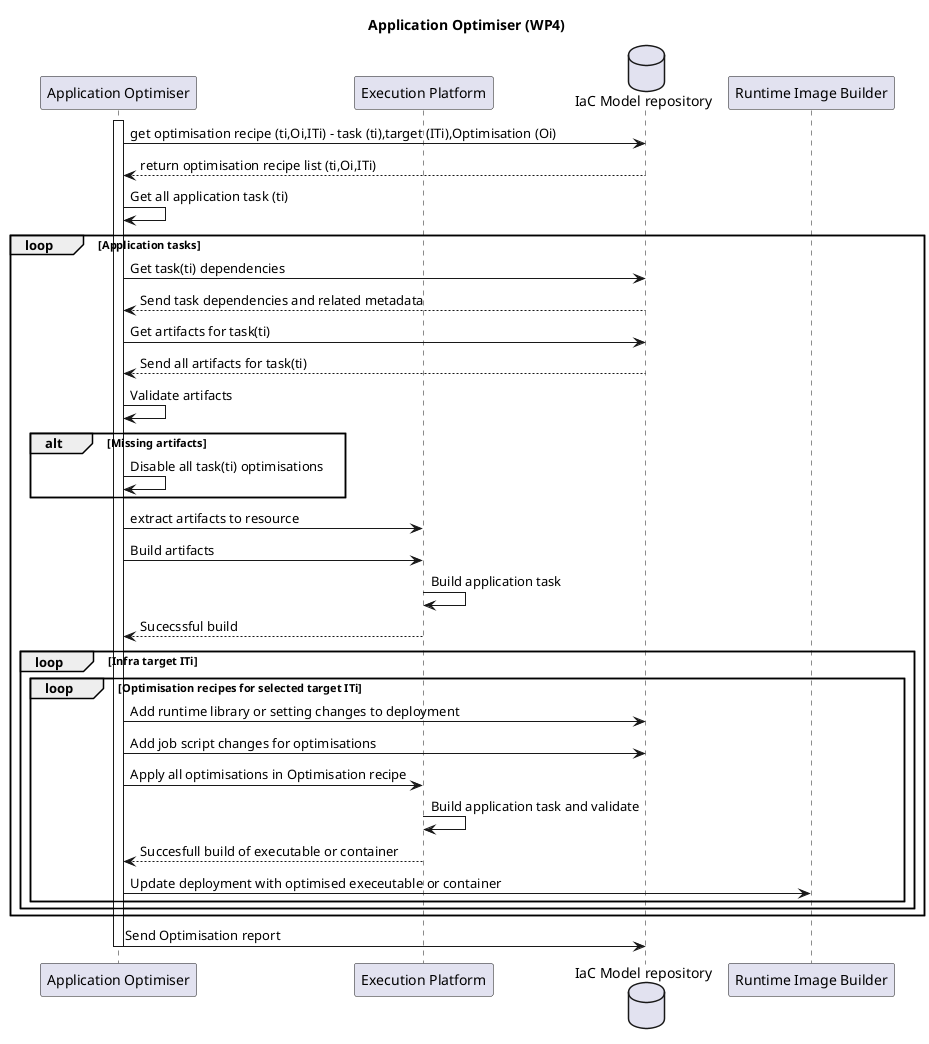 @startuml

title Application Optimiser (WP4)
participant "Application Optimiser" as soda
participant "Execution Platform" as res
database "IaC Model repository" as model
participant "Runtime Image Builder" as image
activate soda
soda->model: get optimisation recipe (ti,Oi,ITi) - task (ti),target (ITi),Optimisation (Oi)
model-->soda: return optimisation recipe list (ti,Oi,ITi)
soda->soda: Get all application task (ti)
loop Application tasks
    soda->model: Get task(ti) dependencies
    model-->soda: Send task dependencies and related metadata
    soda->model: Get artifacts for task(ti)
    model-->soda: Send all artifacts for task(ti)
    soda->soda: Validate artifacts
    alt Missing artifacts
       soda -> soda: Disable all task(ti) optimisations
    end
    soda->res: extract artifacts to resource
    soda->res: Build artifacts
    res->res: Build application task
    res-->soda: Sucecssful build
    loop Infra target ITi
        loop Optimisation recipes for selected target ITi
            soda->model: Add runtime library or setting changes to deployment
            soda->model: Add job script changes for optimisations
            soda->res: Apply all optimisations in Optimisation recipe
            res->res: Build application task and validate
            res-->soda: Succesfull build of executable or container
            soda->image: Update deployment with optimised execeutable or container
        end
    end
end
soda->model: Send Optimisation report
deactivate soda
@enduml
